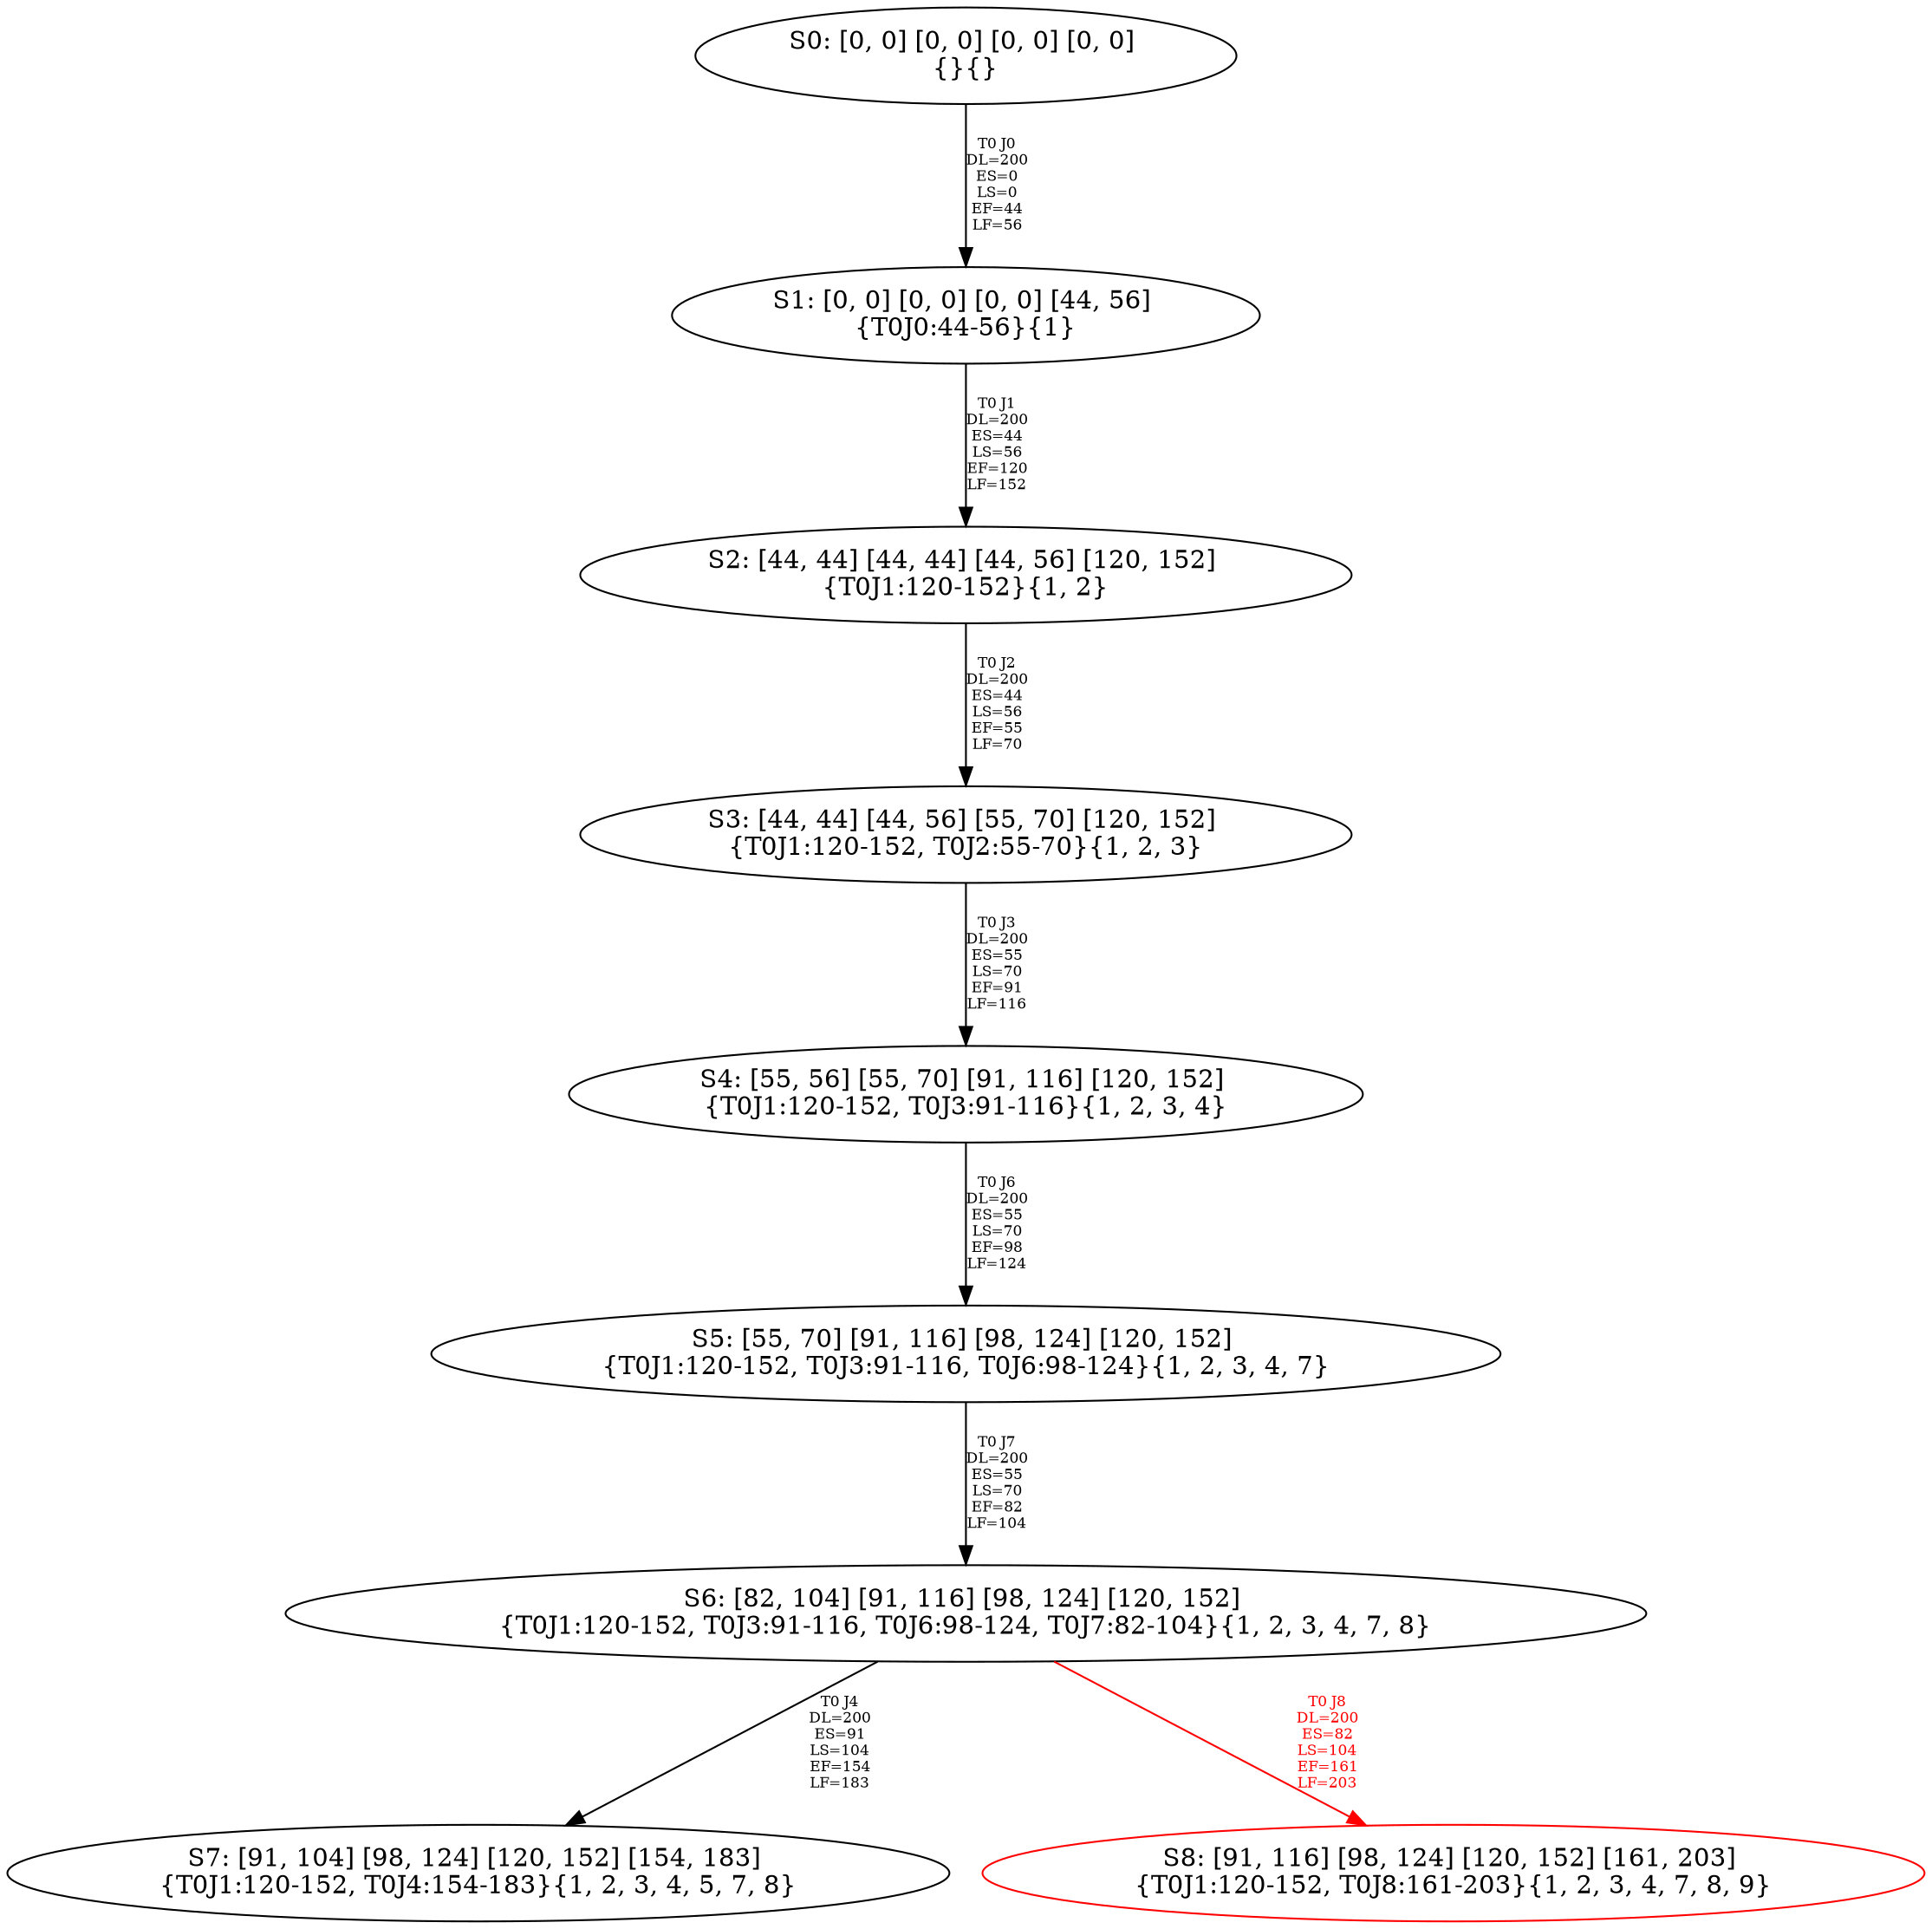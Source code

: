 digraph {
	S0[label="S0: [0, 0] [0, 0] [0, 0] [0, 0] \n{}{}"];
	S1[label="S1: [0, 0] [0, 0] [0, 0] [44, 56] \n{T0J0:44-56}{1}"];
	S2[label="S2: [44, 44] [44, 44] [44, 56] [120, 152] \n{T0J1:120-152}{1, 2}"];
	S3[label="S3: [44, 44] [44, 56] [55, 70] [120, 152] \n{T0J1:120-152, T0J2:55-70}{1, 2, 3}"];
	S4[label="S4: [55, 56] [55, 70] [91, 116] [120, 152] \n{T0J1:120-152, T0J3:91-116}{1, 2, 3, 4}"];
	S5[label="S5: [55, 70] [91, 116] [98, 124] [120, 152] \n{T0J1:120-152, T0J3:91-116, T0J6:98-124}{1, 2, 3, 4, 7}"];
	S6[label="S6: [82, 104] [91, 116] [98, 124] [120, 152] \n{T0J1:120-152, T0J3:91-116, T0J6:98-124, T0J7:82-104}{1, 2, 3, 4, 7, 8}"];
	S7[label="S7: [91, 104] [98, 124] [120, 152] [154, 183] \n{T0J1:120-152, T0J4:154-183}{1, 2, 3, 4, 5, 7, 8}"];
	S8[label="S8: [91, 116] [98, 124] [120, 152] [161, 203] \n{T0J1:120-152, T0J8:161-203}{1, 2, 3, 4, 7, 8, 9}"];
	S0 -> S1[label="T0 J0\nDL=200\nES=0\nLS=0\nEF=44\nLF=56",fontsize=8];
	S1 -> S2[label="T0 J1\nDL=200\nES=44\nLS=56\nEF=120\nLF=152",fontsize=8];
	S2 -> S3[label="T0 J2\nDL=200\nES=44\nLS=56\nEF=55\nLF=70",fontsize=8];
	S3 -> S4[label="T0 J3\nDL=200\nES=55\nLS=70\nEF=91\nLF=116",fontsize=8];
	S4 -> S5[label="T0 J6\nDL=200\nES=55\nLS=70\nEF=98\nLF=124",fontsize=8];
	S5 -> S6[label="T0 J7\nDL=200\nES=55\nLS=70\nEF=82\nLF=104",fontsize=8];
	S6 -> S7[label="T0 J4\nDL=200\nES=91\nLS=104\nEF=154\nLF=183",fontsize=8];
	S6 -> S8[label="T0 J8\nDL=200\nES=82\nLS=104\nEF=161\nLF=203",color=Red,fontcolor=Red,fontsize=8];
S8[color=Red];
}
